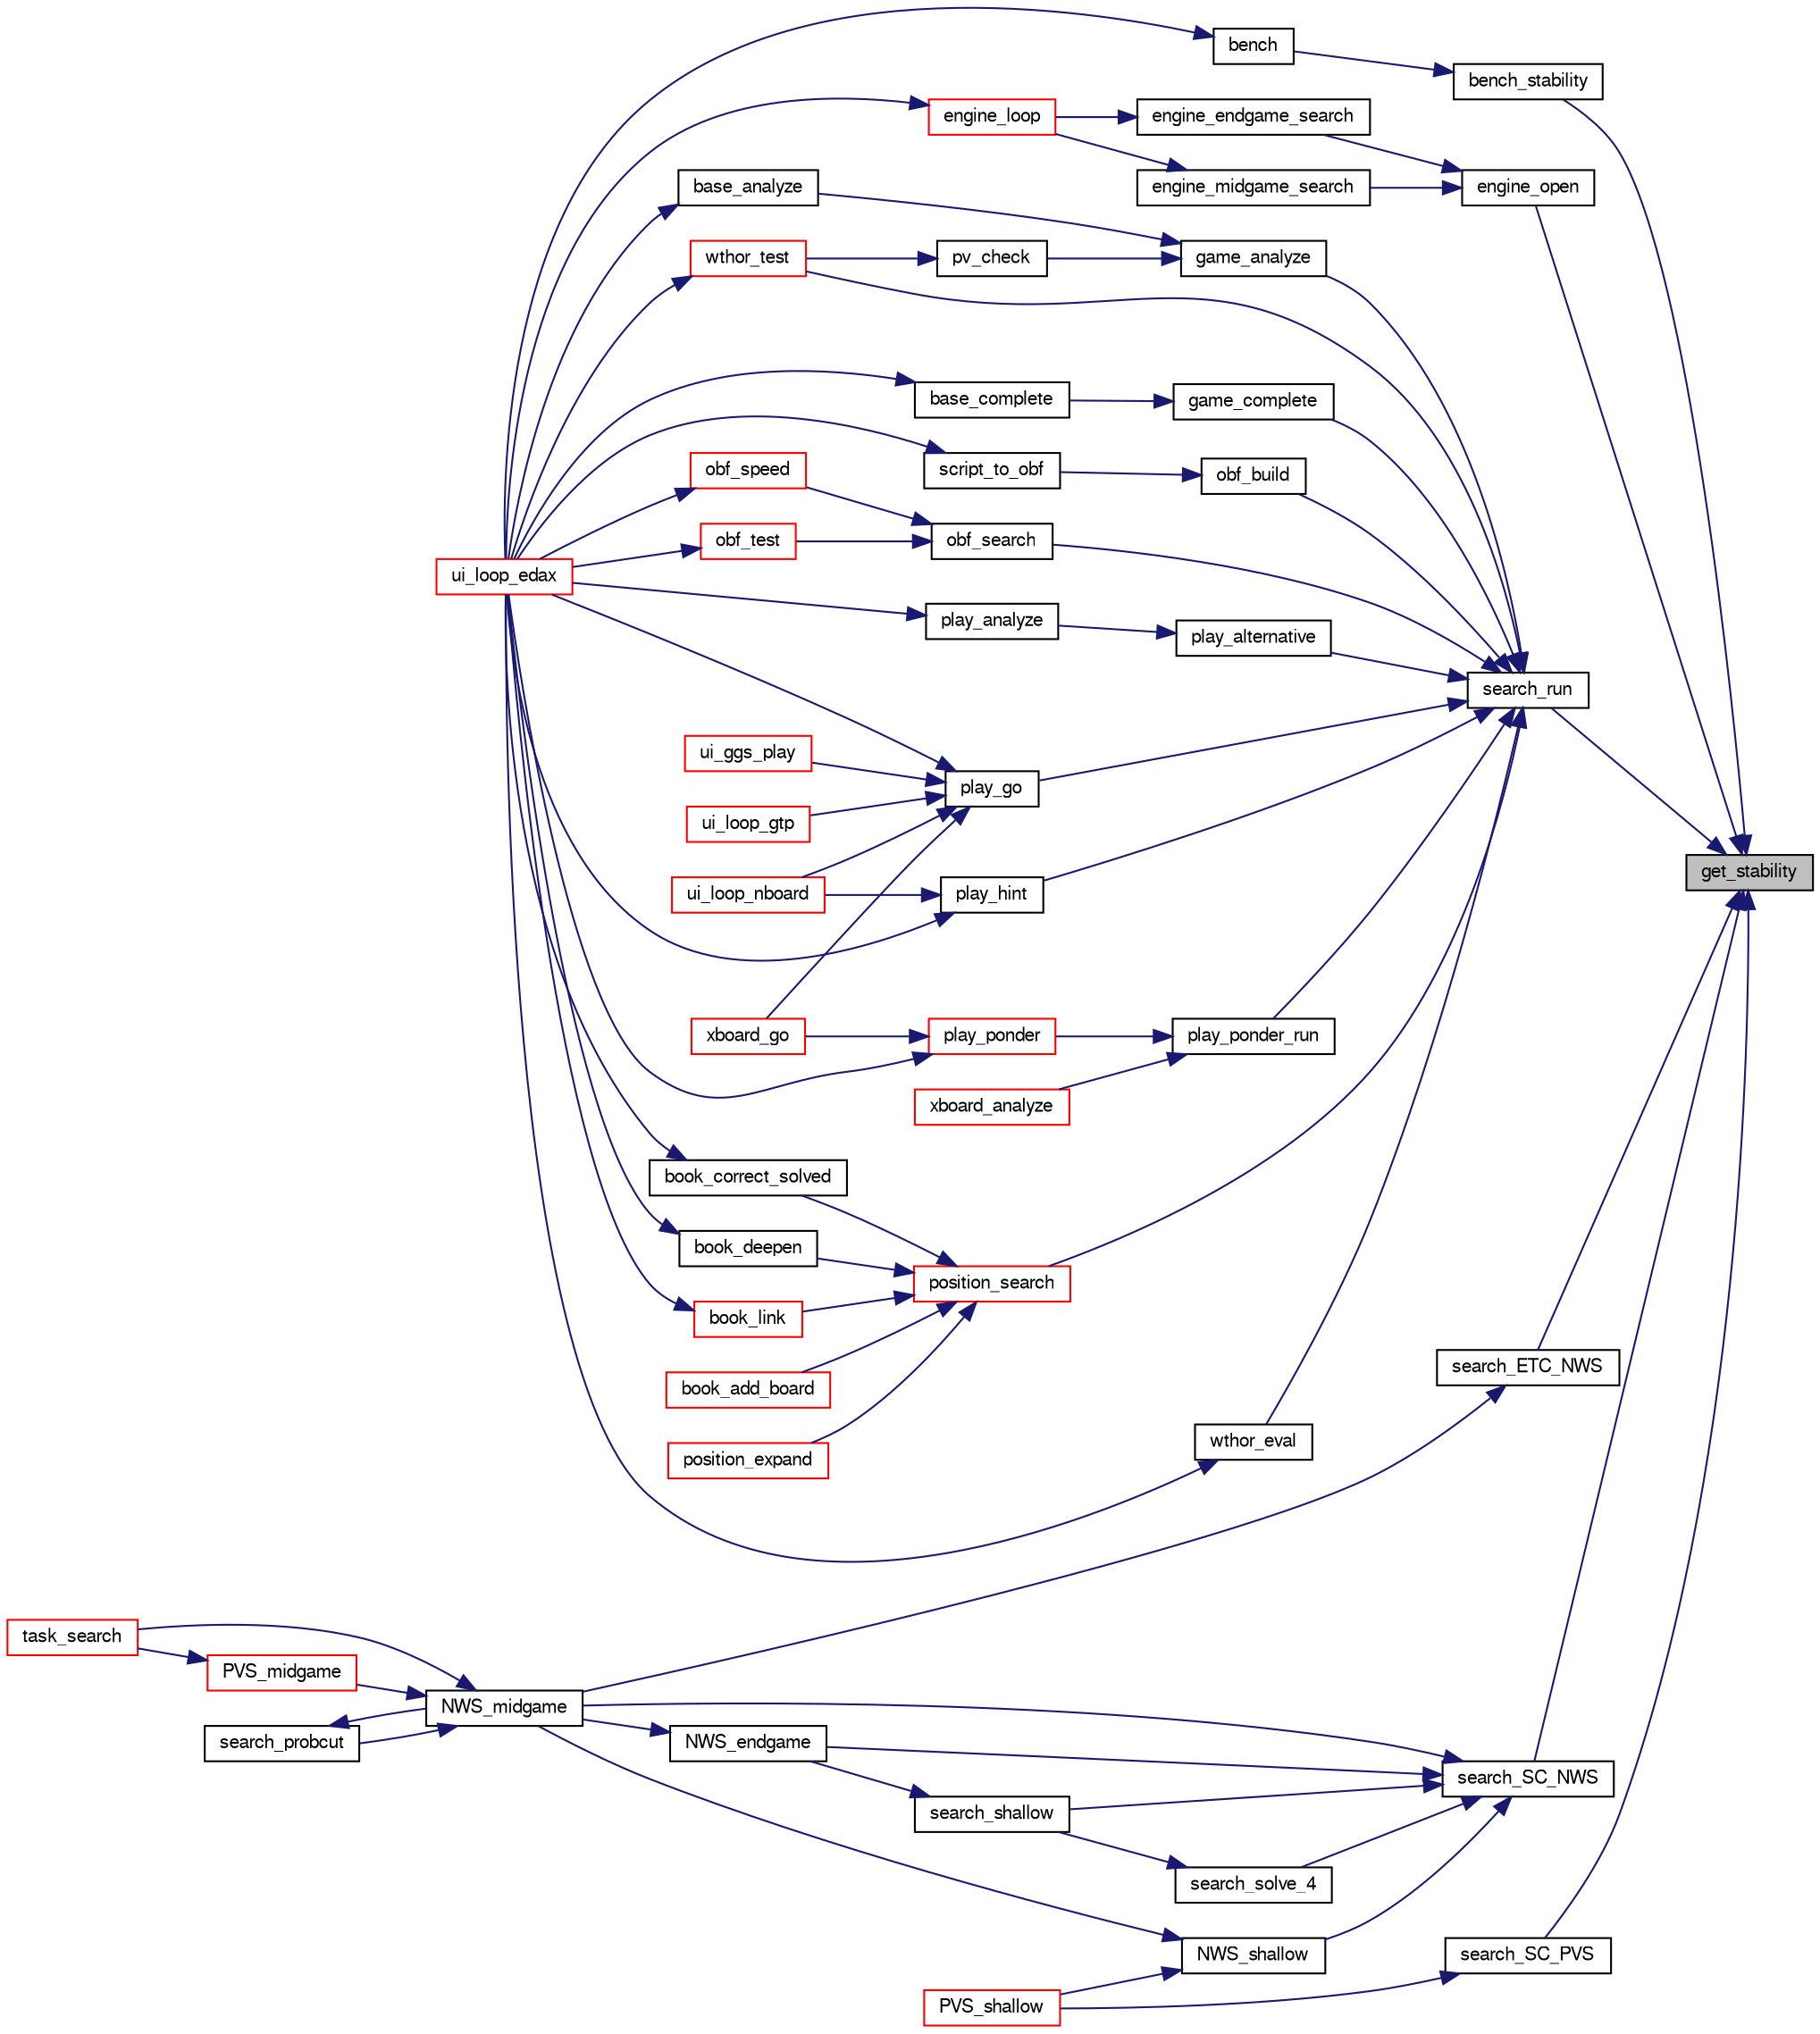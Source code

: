 digraph "get_stability"
{
 // LATEX_PDF_SIZE
  bgcolor="transparent";
  edge [fontname="FreeSans",fontsize="10",labelfontname="FreeSans",labelfontsize="10"];
  node [fontname="FreeSans",fontsize="10",shape=record];
  rankdir="RL";
  Node1 [label="get_stability",height=0.2,width=0.4,color="black", fillcolor="grey75", style="filled", fontcolor="black",tooltip="Estimate the stability."];
  Node1 -> Node2 [dir="back",color="midnightblue",fontsize="10",style="solid",fontname="FreeSans"];
  Node2 [label="bench_stability",height=0.2,width=0.4,color="black",URL="$bench_8c.html#a4e316049e6f4d7d75fc34cf94fe8a293",tooltip=" "];
  Node2 -> Node3 [dir="back",color="midnightblue",fontsize="10",style="solid",fontname="FreeSans"];
  Node3 [label="bench",height=0.2,width=0.4,color="black",URL="$bench_8c.html#a17c52ed0f7cf117ab83d29f1d6df3c50",tooltip="perform various performance tests."];
  Node3 -> Node4 [dir="back",color="midnightblue",fontsize="10",style="solid",fontname="FreeSans"];
  Node4 [label="ui_loop_edax",height=0.2,width=0.4,color="red",URL="$edax_8c.html#a2354b96c7688bae32bedb6203d672f50",tooltip="Loop event."];
  Node1 -> Node7 [dir="back",color="midnightblue",fontsize="10",style="solid",fontname="FreeSans"];
  Node7 [label="engine_open",height=0.2,width=0.4,color="black",URL="$cassio_8c.html#a9ff171085ccae4be6241cd583028adcf",tooltip="Open search engine."];
  Node7 -> Node8 [dir="back",color="midnightblue",fontsize="10",style="solid",fontname="FreeSans"];
  Node8 [label="engine_endgame_search",height=0.2,width=0.4,color="black",URL="$cassio_8c.html#a59118e647ced4f05560b431b30ad73b9",tooltip="Endgame search."];
  Node8 -> Node9 [dir="back",color="midnightblue",fontsize="10",style="solid",fontname="FreeSans"];
  Node9 [label="engine_loop",height=0.2,width=0.4,color="red",URL="$cassio_8c.html#a3c5b977358cdb105de103ac2c2829f01",tooltip="Loop event."];
  Node9 -> Node4 [dir="back",color="midnightblue",fontsize="10",style="solid",fontname="FreeSans"];
  Node7 -> Node10 [dir="back",color="midnightblue",fontsize="10",style="solid",fontname="FreeSans"];
  Node10 [label="engine_midgame_search",height=0.2,width=0.4,color="black",URL="$cassio_8c.html#a71ebe2bfb187238a48c94edd82cb3024",tooltip="Midgame search."];
  Node10 -> Node9 [dir="back",color="midnightblue",fontsize="10",style="solid",fontname="FreeSans"];
  Node1 -> Node11 [dir="back",color="midnightblue",fontsize="10",style="solid",fontname="FreeSans"];
  Node11 [label="search_ETC_NWS",height=0.2,width=0.4,color="black",URL="$search_8c.html#acca0552701cb0d46a406101f5f426e17",tooltip="Enhanced Transposition Cutoff (ETC)."];
  Node11 -> Node12 [dir="back",color="midnightblue",fontsize="10",style="solid",fontname="FreeSans"];
  Node12 [label="NWS_midgame",height=0.2,width=0.4,color="black",URL="$midgame_8c.html#a124e89d53abb00ee28a9f3135b5682dc",tooltip="Evaluate a midgame position with a Null Window Search algorithm."];
  Node12 -> Node13 [dir="back",color="midnightblue",fontsize="10",style="solid",fontname="FreeSans"];
  Node13 [label="PVS_midgame",height=0.2,width=0.4,color="red",URL="$midgame_8c.html#a356424012da8237d13afb64450c0fb33",tooltip="Evaluate a position with a deep Principal Variation Search algorithm."];
  Node13 -> Node73 [dir="back",color="midnightblue",fontsize="10",style="solid",fontname="FreeSans"];
  Node73 [label="task_search",height=0.2,width=0.4,color="red",URL="$ybwc_8c.html#aaa4fc1461e78cd5569318f9e19399e50",tooltip="A parallel search within a Task structure."];
  Node12 -> Node83 [dir="back",color="midnightblue",fontsize="10",style="solid",fontname="FreeSans"];
  Node83 [label="search_probcut",height=0.2,width=0.4,color="black",URL="$midgame_8c.html#a232fed82bb28cdcc18d59d1cfecab0f1",tooltip="Probcut."];
  Node83 -> Node12 [dir="back",color="midnightblue",fontsize="10",style="solid",fontname="FreeSans"];
  Node12 -> Node73 [dir="back",color="midnightblue",fontsize="10",style="solid",fontname="FreeSans"];
  Node1 -> Node18 [dir="back",color="midnightblue",fontsize="10",style="solid",fontname="FreeSans"];
  Node18 [label="search_run",height=0.2,width=0.4,color="black",URL="$root_8c.html#ae8b727693fc7a90e504bd8abec158c84",tooltip="Search the bestmove of a given board."];
  Node18 -> Node19 [dir="back",color="midnightblue",fontsize="10",style="solid",fontname="FreeSans"];
  Node19 [label="game_analyze",height=0.2,width=0.4,color="black",URL="$game_8c.html#a17775ff0efa3d8592bed935dedb31a45",tooltip="Analyze an endgame."];
  Node19 -> Node20 [dir="back",color="midnightblue",fontsize="10",style="solid",fontname="FreeSans"];
  Node20 [label="base_analyze",height=0.2,width=0.4,color="black",URL="$base_8c.html#a130adf3915feeb8dd21edd8c715c220f",tooltip="Base analysis."];
  Node20 -> Node4 [dir="back",color="midnightblue",fontsize="10",style="solid",fontname="FreeSans"];
  Node19 -> Node21 [dir="back",color="midnightblue",fontsize="10",style="solid",fontname="FreeSans"];
  Node21 [label="pv_check",height=0.2,width=0.4,color="black",URL="$base_8c.html#ae5fd96b2c5fc0853715832158d172eb0",tooltip="Verify that a PV does not contain errors."];
  Node21 -> Node22 [dir="back",color="midnightblue",fontsize="10",style="solid",fontname="FreeSans"];
  Node22 [label="wthor_test",height=0.2,width=0.4,color="red",URL="$base_8c.html#acd4aaf9717e79148da6c763b1c022016",tooltip="Test Search with a wthor base."];
  Node22 -> Node4 [dir="back",color="midnightblue",fontsize="10",style="solid",fontname="FreeSans"];
  Node18 -> Node23 [dir="back",color="midnightblue",fontsize="10",style="solid",fontname="FreeSans"];
  Node23 [label="game_complete",height=0.2,width=0.4,color="black",URL="$game_8c.html#a2478745958cb21430866a4ea503274df",tooltip="Terminate an unfinished game."];
  Node23 -> Node24 [dir="back",color="midnightblue",fontsize="10",style="solid",fontname="FreeSans"];
  Node24 [label="base_complete",height=0.2,width=0.4,color="black",URL="$base_8c.html#a2aaa6c7fc6111edcd85b623bcd217180",tooltip="Base analysis."];
  Node24 -> Node4 [dir="back",color="midnightblue",fontsize="10",style="solid",fontname="FreeSans"];
  Node18 -> Node25 [dir="back",color="midnightblue",fontsize="10",style="solid",fontname="FreeSans"];
  Node25 [label="obf_build",height=0.2,width=0.4,color="black",URL="$obftest_8c.html#a6ed0f135c4cf4021e18eb1a965a72bfa",tooltip="Build an OBF structure."];
  Node25 -> Node26 [dir="back",color="midnightblue",fontsize="10",style="solid",fontname="FreeSans"];
  Node26 [label="script_to_obf",height=0.2,width=0.4,color="black",URL="$obftest_8c.html#ad1bc6f7d32d2b1775f5e91f2d2e0f8b8",tooltip="Build an OBF file from a Script file."];
  Node26 -> Node4 [dir="back",color="midnightblue",fontsize="10",style="solid",fontname="FreeSans"];
  Node18 -> Node27 [dir="back",color="midnightblue",fontsize="10",style="solid",fontname="FreeSans"];
  Node27 [label="obf_search",height=0.2,width=0.4,color="black",URL="$obftest_8c.html#ab9783a5ca8dc9d2b69ed9ae61945bbfb",tooltip="Analyze an OBF structure."];
  Node27 -> Node28 [dir="back",color="midnightblue",fontsize="10",style="solid",fontname="FreeSans"];
  Node28 [label="obf_speed",height=0.2,width=0.4,color="red",URL="$obftest_8c.html#a07fd9cdb993c22a9de285e054331e4e4",tooltip="Test edax speed by running for at least 1 minutes on problems deeper and deeper."];
  Node28 -> Node4 [dir="back",color="midnightblue",fontsize="10",style="solid",fontname="FreeSans"];
  Node27 -> Node29 [dir="back",color="midnightblue",fontsize="10",style="solid",fontname="FreeSans"];
  Node29 [label="obf_test",height=0.2,width=0.4,color="red",URL="$obftest_8c.html#af8974909ba686b74a0620bdcc7ef5f81",tooltip="Test an OBF file."];
  Node29 -> Node4 [dir="back",color="midnightblue",fontsize="10",style="solid",fontname="FreeSans"];
  Node18 -> Node30 [dir="back",color="midnightblue",fontsize="10",style="solid",fontname="FreeSans"];
  Node30 [label="play_alternative",height=0.2,width=0.4,color="black",URL="$play_8c.html#ab220e1e3acf69015cd2e2b32abbdbaae",tooltip="Seek for the best alternative move."];
  Node30 -> Node31 [dir="back",color="midnightblue",fontsize="10",style="solid",fontname="FreeSans"];
  Node31 [label="play_analyze",height=0.2,width=0.4,color="black",URL="$play_8c.html#a32624a895b8cf4ec475a8de0ee5df3a1",tooltip="Analyze a played game."];
  Node31 -> Node4 [dir="back",color="midnightblue",fontsize="10",style="solid",fontname="FreeSans"];
  Node18 -> Node32 [dir="back",color="midnightblue",fontsize="10",style="solid",fontname="FreeSans"];
  Node32 [label="play_go",height=0.2,width=0.4,color="black",URL="$play_8c.html#aeba64a0b6660a04cff93da447da3f746",tooltip="Start thinking."];
  Node32 -> Node33 [dir="back",color="midnightblue",fontsize="10",style="solid",fontname="FreeSans"];
  Node33 [label="ui_ggs_play",height=0.2,width=0.4,color="red",URL="$ggs_8c.html#a55704d516945d0fc38a4aae02fca1bfe",tooltip="ui_ggs_play"];
  Node32 -> Node4 [dir="back",color="midnightblue",fontsize="10",style="solid",fontname="FreeSans"];
  Node32 -> Node37 [dir="back",color="midnightblue",fontsize="10",style="solid",fontname="FreeSans"];
  Node37 [label="ui_loop_gtp",height=0.2,width=0.4,color="red",URL="$gtp_8c.html#aa036470059be60da73acd63418093e1e",tooltip="Loop event."];
  Node32 -> Node38 [dir="back",color="midnightblue",fontsize="10",style="solid",fontname="FreeSans"];
  Node38 [label="ui_loop_nboard",height=0.2,width=0.4,color="red",URL="$nboard_8c.html#a13ec69450a157e8cbf526b11d1a27be6",tooltip="Loop event."];
  Node32 -> Node39 [dir="back",color="midnightblue",fontsize="10",style="solid",fontname="FreeSans"];
  Node39 [label="xboard_go",height=0.2,width=0.4,color="red",URL="$xboard_8c.html#ac3cbe43d38c75f78ef60f463f91bf3fe",tooltip=" "];
  Node18 -> Node42 [dir="back",color="midnightblue",fontsize="10",style="solid",fontname="FreeSans"];
  Node42 [label="play_hint",height=0.2,width=0.4,color="black",URL="$play_8c.html#a331a1824215c3c7be0241fe0e2d4da57",tooltip="Start thinking."];
  Node42 -> Node4 [dir="back",color="midnightblue",fontsize="10",style="solid",fontname="FreeSans"];
  Node42 -> Node38 [dir="back",color="midnightblue",fontsize="10",style="solid",fontname="FreeSans"];
  Node18 -> Node43 [dir="back",color="midnightblue",fontsize="10",style="solid",fontname="FreeSans"];
  Node43 [label="play_ponder_run",height=0.2,width=0.4,color="black",URL="$play_8c.html#a6a826d8e8634b46e269daeed05de785c",tooltip="do ponderation."];
  Node43 -> Node44 [dir="back",color="midnightblue",fontsize="10",style="solid",fontname="FreeSans"];
  Node44 [label="play_ponder",height=0.2,width=0.4,color="red",URL="$play_8c.html#a391455b9715193a13afe7d863734893f",tooltip="Ponder."];
  Node44 -> Node4 [dir="back",color="midnightblue",fontsize="10",style="solid",fontname="FreeSans"];
  Node44 -> Node39 [dir="back",color="midnightblue",fontsize="10",style="solid",fontname="FreeSans"];
  Node43 -> Node46 [dir="back",color="midnightblue",fontsize="10",style="solid",fontname="FreeSans"];
  Node46 [label="xboard_analyze",height=0.2,width=0.4,color="red",URL="$xboard_8c.html#a213bcf9938dc33b50c60576920dbecda",tooltip="Analyze."];
  Node18 -> Node47 [dir="back",color="midnightblue",fontsize="10",style="solid",fontname="FreeSans"];
  Node47 [label="position_search",height=0.2,width=0.4,color="red",URL="$book_8c.html#ad3b2686173649c214c8349e5e3da0aca",tooltip="Evaluate a position."];
  Node47 -> Node48 [dir="back",color="midnightblue",fontsize="10",style="solid",fontname="FreeSans"];
  Node48 [label="book_add_board",height=0.2,width=0.4,color="red",URL="$book_8c.html#a429dbc3a206062b05e0e9da5f6fd8452",tooltip="Add a position."];
  Node47 -> Node62 [dir="back",color="midnightblue",fontsize="10",style="solid",fontname="FreeSans"];
  Node62 [label="book_correct_solved",height=0.2,width=0.4,color="black",URL="$book_8c.html#a5d47bbd4e02ae5c77348337d33a5a5d1",tooltip="Correct wrong solved score in the book."];
  Node62 -> Node4 [dir="back",color="midnightblue",fontsize="10",style="solid",fontname="FreeSans"];
  Node47 -> Node63 [dir="back",color="midnightblue",fontsize="10",style="solid",fontname="FreeSans"];
  Node63 [label="book_deepen",height=0.2,width=0.4,color="black",URL="$book_8c.html#a3421ecf81896bfc86ffc3ebe851699c8",tooltip="Deepen a book."];
  Node63 -> Node4 [dir="back",color="midnightblue",fontsize="10",style="solid",fontname="FreeSans"];
  Node47 -> Node64 [dir="back",color="midnightblue",fontsize="10",style="solid",fontname="FreeSans"];
  Node64 [label="book_link",height=0.2,width=0.4,color="red",URL="$book_8c.html#aa6ed7f52fa850a997e7d4290bfbc5675",tooltip="Link a book."];
  Node64 -> Node4 [dir="back",color="midnightblue",fontsize="10",style="solid",fontname="FreeSans"];
  Node47 -> Node65 [dir="back",color="midnightblue",fontsize="10",style="solid",fontname="FreeSans"];
  Node65 [label="position_expand",height=0.2,width=0.4,color="red",URL="$book_8c.html#a3d3386302ce5a1f050ca860bcf8c2ce6",tooltip="Expand a position."];
  Node18 -> Node72 [dir="back",color="midnightblue",fontsize="10",style="solid",fontname="FreeSans"];
  Node72 [label="wthor_eval",height=0.2,width=0.4,color="black",URL="$base_8c.html#a86b72b1d7f3ee47ec62cbb618546ec70",tooltip="Test Eval with a wthor base."];
  Node72 -> Node4 [dir="back",color="midnightblue",fontsize="10",style="solid",fontname="FreeSans"];
  Node18 -> Node22 [dir="back",color="midnightblue",fontsize="10",style="solid",fontname="FreeSans"];
  Node1 -> Node84 [dir="back",color="midnightblue",fontsize="10",style="solid",fontname="FreeSans"];
  Node84 [label="search_SC_NWS",height=0.2,width=0.4,color="black",URL="$search_8c.html#afb7a2b1fa945dd8f14a8e56639fde259",tooltip="Stability Cutoff (TC)."];
  Node84 -> Node85 [dir="back",color="midnightblue",fontsize="10",style="solid",fontname="FreeSans"];
  Node85 [label="NWS_endgame",height=0.2,width=0.4,color="black",URL="$endgame_8c.html#a3a2fd5b24cddcf17f9b29921bbf9ec57",tooltip="Evaluate an endgame position with a Null Window Search algorithm."];
  Node85 -> Node12 [dir="back",color="midnightblue",fontsize="10",style="solid",fontname="FreeSans"];
  Node84 -> Node12 [dir="back",color="midnightblue",fontsize="10",style="solid",fontname="FreeSans"];
  Node84 -> Node86 [dir="back",color="midnightblue",fontsize="10",style="solid",fontname="FreeSans"];
  Node86 [label="NWS_shallow",height=0.2,width=0.4,color="black",URL="$midgame_8c.html#af1a84e98330ad790762f316451f36067",tooltip="Evaluate a midgame position with a Null Window Search algorithm."];
  Node86 -> Node12 [dir="back",color="midnightblue",fontsize="10",style="solid",fontname="FreeSans"];
  Node86 -> Node87 [dir="back",color="midnightblue",fontsize="10",style="solid",fontname="FreeSans"];
  Node87 [label="PVS_shallow",height=0.2,width=0.4,color="red",URL="$midgame_8c.html#a3d850972578e626b2a9d566152b681f5",tooltip="Evaluate a midgame position at shallow depth."];
  Node84 -> Node94 [dir="back",color="midnightblue",fontsize="10",style="solid",fontname="FreeSans"];
  Node94 [label="search_shallow",height=0.2,width=0.4,color="black",URL="$endgame_8c.html#ac96f36afea5ad7a93d9f729e45bd75c7",tooltip="Evaluate a position using a shallow NWS."];
  Node94 -> Node85 [dir="back",color="midnightblue",fontsize="10",style="solid",fontname="FreeSans"];
  Node84 -> Node95 [dir="back",color="midnightblue",fontsize="10",style="solid",fontname="FreeSans"];
  Node95 [label="search_solve_4",height=0.2,width=0.4,color="black",URL="$endgame_8c.html#aff267e11d577b0aada13623ab8b2d870",tooltip="Get the final score."];
  Node95 -> Node94 [dir="back",color="midnightblue",fontsize="10",style="solid",fontname="FreeSans"];
  Node1 -> Node96 [dir="back",color="midnightblue",fontsize="10",style="solid",fontname="FreeSans"];
  Node96 [label="search_SC_PVS",height=0.2,width=0.4,color="black",URL="$search_8c.html#a252db5ad99f8ade55019f4352839b810",tooltip="Stability Cutoff (SC)."];
  Node96 -> Node87 [dir="back",color="midnightblue",fontsize="10",style="solid",fontname="FreeSans"];
}
